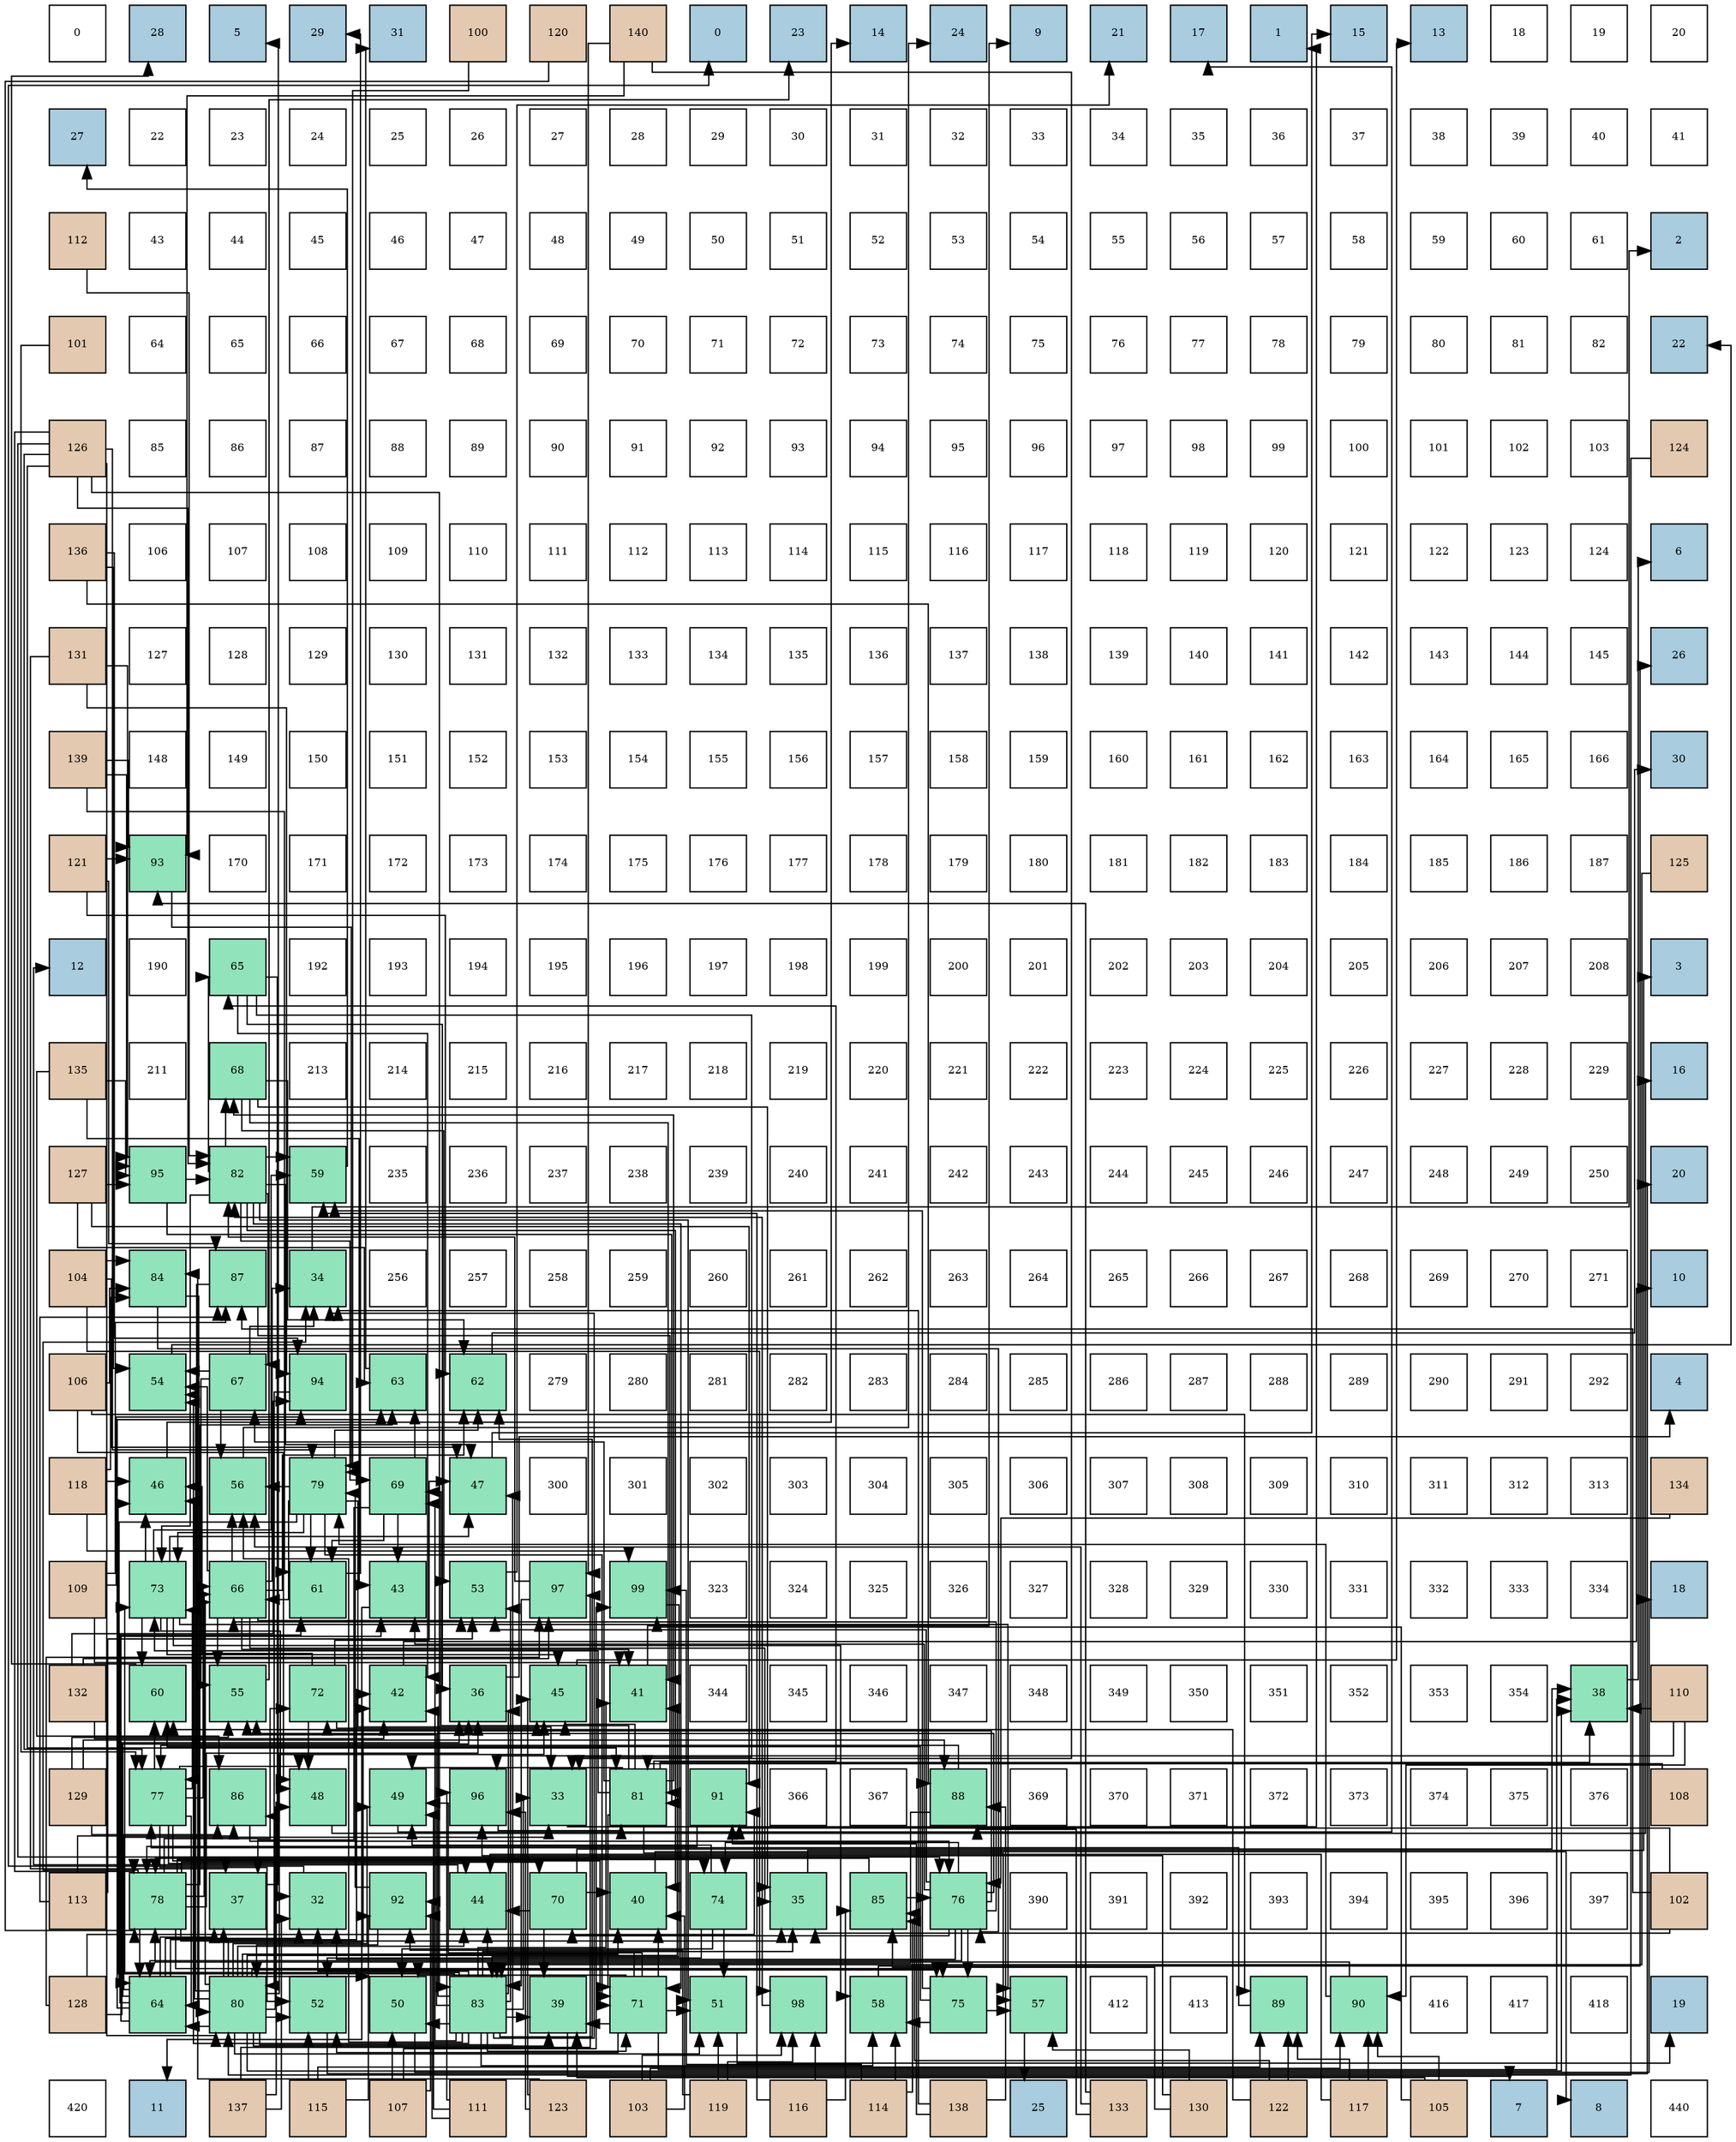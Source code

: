 digraph layout{
 rankdir=TB;
 splines=ortho;
 node [style=filled shape=square fixedsize=true width=0.6];
0[label="0", fontsize=8, fillcolor="#ffffff"];
1[label="28", fontsize=8, fillcolor="#a9ccde"];
2[label="5", fontsize=8, fillcolor="#a9ccde"];
3[label="29", fontsize=8, fillcolor="#a9ccde"];
4[label="31", fontsize=8, fillcolor="#a9ccde"];
5[label="100", fontsize=8, fillcolor="#e3c9af"];
6[label="120", fontsize=8, fillcolor="#e3c9af"];
7[label="140", fontsize=8, fillcolor="#e3c9af"];
8[label="0", fontsize=8, fillcolor="#a9ccde"];
9[label="23", fontsize=8, fillcolor="#a9ccde"];
10[label="14", fontsize=8, fillcolor="#a9ccde"];
11[label="24", fontsize=8, fillcolor="#a9ccde"];
12[label="9", fontsize=8, fillcolor="#a9ccde"];
13[label="21", fontsize=8, fillcolor="#a9ccde"];
14[label="17", fontsize=8, fillcolor="#a9ccde"];
15[label="1", fontsize=8, fillcolor="#a9ccde"];
16[label="15", fontsize=8, fillcolor="#a9ccde"];
17[label="13", fontsize=8, fillcolor="#a9ccde"];
18[label="18", fontsize=8, fillcolor="#ffffff"];
19[label="19", fontsize=8, fillcolor="#ffffff"];
20[label="20", fontsize=8, fillcolor="#ffffff"];
21[label="27", fontsize=8, fillcolor="#a9ccde"];
22[label="22", fontsize=8, fillcolor="#ffffff"];
23[label="23", fontsize=8, fillcolor="#ffffff"];
24[label="24", fontsize=8, fillcolor="#ffffff"];
25[label="25", fontsize=8, fillcolor="#ffffff"];
26[label="26", fontsize=8, fillcolor="#ffffff"];
27[label="27", fontsize=8, fillcolor="#ffffff"];
28[label="28", fontsize=8, fillcolor="#ffffff"];
29[label="29", fontsize=8, fillcolor="#ffffff"];
30[label="30", fontsize=8, fillcolor="#ffffff"];
31[label="31", fontsize=8, fillcolor="#ffffff"];
32[label="32", fontsize=8, fillcolor="#ffffff"];
33[label="33", fontsize=8, fillcolor="#ffffff"];
34[label="34", fontsize=8, fillcolor="#ffffff"];
35[label="35", fontsize=8, fillcolor="#ffffff"];
36[label="36", fontsize=8, fillcolor="#ffffff"];
37[label="37", fontsize=8, fillcolor="#ffffff"];
38[label="38", fontsize=8, fillcolor="#ffffff"];
39[label="39", fontsize=8, fillcolor="#ffffff"];
40[label="40", fontsize=8, fillcolor="#ffffff"];
41[label="41", fontsize=8, fillcolor="#ffffff"];
42[label="112", fontsize=8, fillcolor="#e3c9af"];
43[label="43", fontsize=8, fillcolor="#ffffff"];
44[label="44", fontsize=8, fillcolor="#ffffff"];
45[label="45", fontsize=8, fillcolor="#ffffff"];
46[label="46", fontsize=8, fillcolor="#ffffff"];
47[label="47", fontsize=8, fillcolor="#ffffff"];
48[label="48", fontsize=8, fillcolor="#ffffff"];
49[label="49", fontsize=8, fillcolor="#ffffff"];
50[label="50", fontsize=8, fillcolor="#ffffff"];
51[label="51", fontsize=8, fillcolor="#ffffff"];
52[label="52", fontsize=8, fillcolor="#ffffff"];
53[label="53", fontsize=8, fillcolor="#ffffff"];
54[label="54", fontsize=8, fillcolor="#ffffff"];
55[label="55", fontsize=8, fillcolor="#ffffff"];
56[label="56", fontsize=8, fillcolor="#ffffff"];
57[label="57", fontsize=8, fillcolor="#ffffff"];
58[label="58", fontsize=8, fillcolor="#ffffff"];
59[label="59", fontsize=8, fillcolor="#ffffff"];
60[label="60", fontsize=8, fillcolor="#ffffff"];
61[label="61", fontsize=8, fillcolor="#ffffff"];
62[label="2", fontsize=8, fillcolor="#a9ccde"];
63[label="101", fontsize=8, fillcolor="#e3c9af"];
64[label="64", fontsize=8, fillcolor="#ffffff"];
65[label="65", fontsize=8, fillcolor="#ffffff"];
66[label="66", fontsize=8, fillcolor="#ffffff"];
67[label="67", fontsize=8, fillcolor="#ffffff"];
68[label="68", fontsize=8, fillcolor="#ffffff"];
69[label="69", fontsize=8, fillcolor="#ffffff"];
70[label="70", fontsize=8, fillcolor="#ffffff"];
71[label="71", fontsize=8, fillcolor="#ffffff"];
72[label="72", fontsize=8, fillcolor="#ffffff"];
73[label="73", fontsize=8, fillcolor="#ffffff"];
74[label="74", fontsize=8, fillcolor="#ffffff"];
75[label="75", fontsize=8, fillcolor="#ffffff"];
76[label="76", fontsize=8, fillcolor="#ffffff"];
77[label="77", fontsize=8, fillcolor="#ffffff"];
78[label="78", fontsize=8, fillcolor="#ffffff"];
79[label="79", fontsize=8, fillcolor="#ffffff"];
80[label="80", fontsize=8, fillcolor="#ffffff"];
81[label="81", fontsize=8, fillcolor="#ffffff"];
82[label="82", fontsize=8, fillcolor="#ffffff"];
83[label="22", fontsize=8, fillcolor="#a9ccde"];
84[label="126", fontsize=8, fillcolor="#e3c9af"];
85[label="85", fontsize=8, fillcolor="#ffffff"];
86[label="86", fontsize=8, fillcolor="#ffffff"];
87[label="87", fontsize=8, fillcolor="#ffffff"];
88[label="88", fontsize=8, fillcolor="#ffffff"];
89[label="89", fontsize=8, fillcolor="#ffffff"];
90[label="90", fontsize=8, fillcolor="#ffffff"];
91[label="91", fontsize=8, fillcolor="#ffffff"];
92[label="92", fontsize=8, fillcolor="#ffffff"];
93[label="93", fontsize=8, fillcolor="#ffffff"];
94[label="94", fontsize=8, fillcolor="#ffffff"];
95[label="95", fontsize=8, fillcolor="#ffffff"];
96[label="96", fontsize=8, fillcolor="#ffffff"];
97[label="97", fontsize=8, fillcolor="#ffffff"];
98[label="98", fontsize=8, fillcolor="#ffffff"];
99[label="99", fontsize=8, fillcolor="#ffffff"];
100[label="100", fontsize=8, fillcolor="#ffffff"];
101[label="101", fontsize=8, fillcolor="#ffffff"];
102[label="102", fontsize=8, fillcolor="#ffffff"];
103[label="103", fontsize=8, fillcolor="#ffffff"];
104[label="124", fontsize=8, fillcolor="#e3c9af"];
105[label="136", fontsize=8, fillcolor="#e3c9af"];
106[label="106", fontsize=8, fillcolor="#ffffff"];
107[label="107", fontsize=8, fillcolor="#ffffff"];
108[label="108", fontsize=8, fillcolor="#ffffff"];
109[label="109", fontsize=8, fillcolor="#ffffff"];
110[label="110", fontsize=8, fillcolor="#ffffff"];
111[label="111", fontsize=8, fillcolor="#ffffff"];
112[label="112", fontsize=8, fillcolor="#ffffff"];
113[label="113", fontsize=8, fillcolor="#ffffff"];
114[label="114", fontsize=8, fillcolor="#ffffff"];
115[label="115", fontsize=8, fillcolor="#ffffff"];
116[label="116", fontsize=8, fillcolor="#ffffff"];
117[label="117", fontsize=8, fillcolor="#ffffff"];
118[label="118", fontsize=8, fillcolor="#ffffff"];
119[label="119", fontsize=8, fillcolor="#ffffff"];
120[label="120", fontsize=8, fillcolor="#ffffff"];
121[label="121", fontsize=8, fillcolor="#ffffff"];
122[label="122", fontsize=8, fillcolor="#ffffff"];
123[label="123", fontsize=8, fillcolor="#ffffff"];
124[label="124", fontsize=8, fillcolor="#ffffff"];
125[label="6", fontsize=8, fillcolor="#a9ccde"];
126[label="131", fontsize=8, fillcolor="#e3c9af"];
127[label="127", fontsize=8, fillcolor="#ffffff"];
128[label="128", fontsize=8, fillcolor="#ffffff"];
129[label="129", fontsize=8, fillcolor="#ffffff"];
130[label="130", fontsize=8, fillcolor="#ffffff"];
131[label="131", fontsize=8, fillcolor="#ffffff"];
132[label="132", fontsize=8, fillcolor="#ffffff"];
133[label="133", fontsize=8, fillcolor="#ffffff"];
134[label="134", fontsize=8, fillcolor="#ffffff"];
135[label="135", fontsize=8, fillcolor="#ffffff"];
136[label="136", fontsize=8, fillcolor="#ffffff"];
137[label="137", fontsize=8, fillcolor="#ffffff"];
138[label="138", fontsize=8, fillcolor="#ffffff"];
139[label="139", fontsize=8, fillcolor="#ffffff"];
140[label="140", fontsize=8, fillcolor="#ffffff"];
141[label="141", fontsize=8, fillcolor="#ffffff"];
142[label="142", fontsize=8, fillcolor="#ffffff"];
143[label="143", fontsize=8, fillcolor="#ffffff"];
144[label="144", fontsize=8, fillcolor="#ffffff"];
145[label="145", fontsize=8, fillcolor="#ffffff"];
146[label="26", fontsize=8, fillcolor="#a9ccde"];
147[label="139", fontsize=8, fillcolor="#e3c9af"];
148[label="148", fontsize=8, fillcolor="#ffffff"];
149[label="149", fontsize=8, fillcolor="#ffffff"];
150[label="150", fontsize=8, fillcolor="#ffffff"];
151[label="151", fontsize=8, fillcolor="#ffffff"];
152[label="152", fontsize=8, fillcolor="#ffffff"];
153[label="153", fontsize=8, fillcolor="#ffffff"];
154[label="154", fontsize=8, fillcolor="#ffffff"];
155[label="155", fontsize=8, fillcolor="#ffffff"];
156[label="156", fontsize=8, fillcolor="#ffffff"];
157[label="157", fontsize=8, fillcolor="#ffffff"];
158[label="158", fontsize=8, fillcolor="#ffffff"];
159[label="159", fontsize=8, fillcolor="#ffffff"];
160[label="160", fontsize=8, fillcolor="#ffffff"];
161[label="161", fontsize=8, fillcolor="#ffffff"];
162[label="162", fontsize=8, fillcolor="#ffffff"];
163[label="163", fontsize=8, fillcolor="#ffffff"];
164[label="164", fontsize=8, fillcolor="#ffffff"];
165[label="165", fontsize=8, fillcolor="#ffffff"];
166[label="166", fontsize=8, fillcolor="#ffffff"];
167[label="30", fontsize=8, fillcolor="#a9ccde"];
168[label="121", fontsize=8, fillcolor="#e3c9af"];
169[label="93", fontsize=8, fillcolor="#91e3bb"];
170[label="170", fontsize=8, fillcolor="#ffffff"];
171[label="171", fontsize=8, fillcolor="#ffffff"];
172[label="172", fontsize=8, fillcolor="#ffffff"];
173[label="173", fontsize=8, fillcolor="#ffffff"];
174[label="174", fontsize=8, fillcolor="#ffffff"];
175[label="175", fontsize=8, fillcolor="#ffffff"];
176[label="176", fontsize=8, fillcolor="#ffffff"];
177[label="177", fontsize=8, fillcolor="#ffffff"];
178[label="178", fontsize=8, fillcolor="#ffffff"];
179[label="179", fontsize=8, fillcolor="#ffffff"];
180[label="180", fontsize=8, fillcolor="#ffffff"];
181[label="181", fontsize=8, fillcolor="#ffffff"];
182[label="182", fontsize=8, fillcolor="#ffffff"];
183[label="183", fontsize=8, fillcolor="#ffffff"];
184[label="184", fontsize=8, fillcolor="#ffffff"];
185[label="185", fontsize=8, fillcolor="#ffffff"];
186[label="186", fontsize=8, fillcolor="#ffffff"];
187[label="187", fontsize=8, fillcolor="#ffffff"];
188[label="125", fontsize=8, fillcolor="#e3c9af"];
189[label="12", fontsize=8, fillcolor="#a9ccde"];
190[label="190", fontsize=8, fillcolor="#ffffff"];
191[label="65", fontsize=8, fillcolor="#91e3bb"];
192[label="192", fontsize=8, fillcolor="#ffffff"];
193[label="193", fontsize=8, fillcolor="#ffffff"];
194[label="194", fontsize=8, fillcolor="#ffffff"];
195[label="195", fontsize=8, fillcolor="#ffffff"];
196[label="196", fontsize=8, fillcolor="#ffffff"];
197[label="197", fontsize=8, fillcolor="#ffffff"];
198[label="198", fontsize=8, fillcolor="#ffffff"];
199[label="199", fontsize=8, fillcolor="#ffffff"];
200[label="200", fontsize=8, fillcolor="#ffffff"];
201[label="201", fontsize=8, fillcolor="#ffffff"];
202[label="202", fontsize=8, fillcolor="#ffffff"];
203[label="203", fontsize=8, fillcolor="#ffffff"];
204[label="204", fontsize=8, fillcolor="#ffffff"];
205[label="205", fontsize=8, fillcolor="#ffffff"];
206[label="206", fontsize=8, fillcolor="#ffffff"];
207[label="207", fontsize=8, fillcolor="#ffffff"];
208[label="208", fontsize=8, fillcolor="#ffffff"];
209[label="3", fontsize=8, fillcolor="#a9ccde"];
210[label="135", fontsize=8, fillcolor="#e3c9af"];
211[label="211", fontsize=8, fillcolor="#ffffff"];
212[label="68", fontsize=8, fillcolor="#91e3bb"];
213[label="213", fontsize=8, fillcolor="#ffffff"];
214[label="214", fontsize=8, fillcolor="#ffffff"];
215[label="215", fontsize=8, fillcolor="#ffffff"];
216[label="216", fontsize=8, fillcolor="#ffffff"];
217[label="217", fontsize=8, fillcolor="#ffffff"];
218[label="218", fontsize=8, fillcolor="#ffffff"];
219[label="219", fontsize=8, fillcolor="#ffffff"];
220[label="220", fontsize=8, fillcolor="#ffffff"];
221[label="221", fontsize=8, fillcolor="#ffffff"];
222[label="222", fontsize=8, fillcolor="#ffffff"];
223[label="223", fontsize=8, fillcolor="#ffffff"];
224[label="224", fontsize=8, fillcolor="#ffffff"];
225[label="225", fontsize=8, fillcolor="#ffffff"];
226[label="226", fontsize=8, fillcolor="#ffffff"];
227[label="227", fontsize=8, fillcolor="#ffffff"];
228[label="228", fontsize=8, fillcolor="#ffffff"];
229[label="229", fontsize=8, fillcolor="#ffffff"];
230[label="16", fontsize=8, fillcolor="#a9ccde"];
231[label="127", fontsize=8, fillcolor="#e3c9af"];
232[label="95", fontsize=8, fillcolor="#91e3bb"];
233[label="82", fontsize=8, fillcolor="#91e3bb"];
234[label="59", fontsize=8, fillcolor="#91e3bb"];
235[label="235", fontsize=8, fillcolor="#ffffff"];
236[label="236", fontsize=8, fillcolor="#ffffff"];
237[label="237", fontsize=8, fillcolor="#ffffff"];
238[label="238", fontsize=8, fillcolor="#ffffff"];
239[label="239", fontsize=8, fillcolor="#ffffff"];
240[label="240", fontsize=8, fillcolor="#ffffff"];
241[label="241", fontsize=8, fillcolor="#ffffff"];
242[label="242", fontsize=8, fillcolor="#ffffff"];
243[label="243", fontsize=8, fillcolor="#ffffff"];
244[label="244", fontsize=8, fillcolor="#ffffff"];
245[label="245", fontsize=8, fillcolor="#ffffff"];
246[label="246", fontsize=8, fillcolor="#ffffff"];
247[label="247", fontsize=8, fillcolor="#ffffff"];
248[label="248", fontsize=8, fillcolor="#ffffff"];
249[label="249", fontsize=8, fillcolor="#ffffff"];
250[label="250", fontsize=8, fillcolor="#ffffff"];
251[label="20", fontsize=8, fillcolor="#a9ccde"];
252[label="104", fontsize=8, fillcolor="#e3c9af"];
253[label="84", fontsize=8, fillcolor="#91e3bb"];
254[label="87", fontsize=8, fillcolor="#91e3bb"];
255[label="34", fontsize=8, fillcolor="#91e3bb"];
256[label="256", fontsize=8, fillcolor="#ffffff"];
257[label="257", fontsize=8, fillcolor="#ffffff"];
258[label="258", fontsize=8, fillcolor="#ffffff"];
259[label="259", fontsize=8, fillcolor="#ffffff"];
260[label="260", fontsize=8, fillcolor="#ffffff"];
261[label="261", fontsize=8, fillcolor="#ffffff"];
262[label="262", fontsize=8, fillcolor="#ffffff"];
263[label="263", fontsize=8, fillcolor="#ffffff"];
264[label="264", fontsize=8, fillcolor="#ffffff"];
265[label="265", fontsize=8, fillcolor="#ffffff"];
266[label="266", fontsize=8, fillcolor="#ffffff"];
267[label="267", fontsize=8, fillcolor="#ffffff"];
268[label="268", fontsize=8, fillcolor="#ffffff"];
269[label="269", fontsize=8, fillcolor="#ffffff"];
270[label="270", fontsize=8, fillcolor="#ffffff"];
271[label="271", fontsize=8, fillcolor="#ffffff"];
272[label="10", fontsize=8, fillcolor="#a9ccde"];
273[label="106", fontsize=8, fillcolor="#e3c9af"];
274[label="54", fontsize=8, fillcolor="#91e3bb"];
275[label="67", fontsize=8, fillcolor="#91e3bb"];
276[label="94", fontsize=8, fillcolor="#91e3bb"];
277[label="63", fontsize=8, fillcolor="#91e3bb"];
278[label="62", fontsize=8, fillcolor="#91e3bb"];
279[label="279", fontsize=8, fillcolor="#ffffff"];
280[label="280", fontsize=8, fillcolor="#ffffff"];
281[label="281", fontsize=8, fillcolor="#ffffff"];
282[label="282", fontsize=8, fillcolor="#ffffff"];
283[label="283", fontsize=8, fillcolor="#ffffff"];
284[label="284", fontsize=8, fillcolor="#ffffff"];
285[label="285", fontsize=8, fillcolor="#ffffff"];
286[label="286", fontsize=8, fillcolor="#ffffff"];
287[label="287", fontsize=8, fillcolor="#ffffff"];
288[label="288", fontsize=8, fillcolor="#ffffff"];
289[label="289", fontsize=8, fillcolor="#ffffff"];
290[label="290", fontsize=8, fillcolor="#ffffff"];
291[label="291", fontsize=8, fillcolor="#ffffff"];
292[label="292", fontsize=8, fillcolor="#ffffff"];
293[label="4", fontsize=8, fillcolor="#a9ccde"];
294[label="118", fontsize=8, fillcolor="#e3c9af"];
295[label="46", fontsize=8, fillcolor="#91e3bb"];
296[label="56", fontsize=8, fillcolor="#91e3bb"];
297[label="79", fontsize=8, fillcolor="#91e3bb"];
298[label="69", fontsize=8, fillcolor="#91e3bb"];
299[label="47", fontsize=8, fillcolor="#91e3bb"];
300[label="300", fontsize=8, fillcolor="#ffffff"];
301[label="301", fontsize=8, fillcolor="#ffffff"];
302[label="302", fontsize=8, fillcolor="#ffffff"];
303[label="303", fontsize=8, fillcolor="#ffffff"];
304[label="304", fontsize=8, fillcolor="#ffffff"];
305[label="305", fontsize=8, fillcolor="#ffffff"];
306[label="306", fontsize=8, fillcolor="#ffffff"];
307[label="307", fontsize=8, fillcolor="#ffffff"];
308[label="308", fontsize=8, fillcolor="#ffffff"];
309[label="309", fontsize=8, fillcolor="#ffffff"];
310[label="310", fontsize=8, fillcolor="#ffffff"];
311[label="311", fontsize=8, fillcolor="#ffffff"];
312[label="312", fontsize=8, fillcolor="#ffffff"];
313[label="313", fontsize=8, fillcolor="#ffffff"];
314[label="134", fontsize=8, fillcolor="#e3c9af"];
315[label="109", fontsize=8, fillcolor="#e3c9af"];
316[label="73", fontsize=8, fillcolor="#91e3bb"];
317[label="66", fontsize=8, fillcolor="#91e3bb"];
318[label="61", fontsize=8, fillcolor="#91e3bb"];
319[label="43", fontsize=8, fillcolor="#91e3bb"];
320[label="53", fontsize=8, fillcolor="#91e3bb"];
321[label="97", fontsize=8, fillcolor="#91e3bb"];
322[label="99", fontsize=8, fillcolor="#91e3bb"];
323[label="323", fontsize=8, fillcolor="#ffffff"];
324[label="324", fontsize=8, fillcolor="#ffffff"];
325[label="325", fontsize=8, fillcolor="#ffffff"];
326[label="326", fontsize=8, fillcolor="#ffffff"];
327[label="327", fontsize=8, fillcolor="#ffffff"];
328[label="328", fontsize=8, fillcolor="#ffffff"];
329[label="329", fontsize=8, fillcolor="#ffffff"];
330[label="330", fontsize=8, fillcolor="#ffffff"];
331[label="331", fontsize=8, fillcolor="#ffffff"];
332[label="332", fontsize=8, fillcolor="#ffffff"];
333[label="333", fontsize=8, fillcolor="#ffffff"];
334[label="334", fontsize=8, fillcolor="#ffffff"];
335[label="18", fontsize=8, fillcolor="#a9ccde"];
336[label="132", fontsize=8, fillcolor="#e3c9af"];
337[label="60", fontsize=8, fillcolor="#91e3bb"];
338[label="55", fontsize=8, fillcolor="#91e3bb"];
339[label="72", fontsize=8, fillcolor="#91e3bb"];
340[label="42", fontsize=8, fillcolor="#91e3bb"];
341[label="36", fontsize=8, fillcolor="#91e3bb"];
342[label="45", fontsize=8, fillcolor="#91e3bb"];
343[label="41", fontsize=8, fillcolor="#91e3bb"];
344[label="344", fontsize=8, fillcolor="#ffffff"];
345[label="345", fontsize=8, fillcolor="#ffffff"];
346[label="346", fontsize=8, fillcolor="#ffffff"];
347[label="347", fontsize=8, fillcolor="#ffffff"];
348[label="348", fontsize=8, fillcolor="#ffffff"];
349[label="349", fontsize=8, fillcolor="#ffffff"];
350[label="350", fontsize=8, fillcolor="#ffffff"];
351[label="351", fontsize=8, fillcolor="#ffffff"];
352[label="352", fontsize=8, fillcolor="#ffffff"];
353[label="353", fontsize=8, fillcolor="#ffffff"];
354[label="354", fontsize=8, fillcolor="#ffffff"];
355[label="38", fontsize=8, fillcolor="#91e3bb"];
356[label="110", fontsize=8, fillcolor="#e3c9af"];
357[label="129", fontsize=8, fillcolor="#e3c9af"];
358[label="77", fontsize=8, fillcolor="#91e3bb"];
359[label="86", fontsize=8, fillcolor="#91e3bb"];
360[label="48", fontsize=8, fillcolor="#91e3bb"];
361[label="49", fontsize=8, fillcolor="#91e3bb"];
362[label="96", fontsize=8, fillcolor="#91e3bb"];
363[label="33", fontsize=8, fillcolor="#91e3bb"];
364[label="81", fontsize=8, fillcolor="#91e3bb"];
365[label="91", fontsize=8, fillcolor="#91e3bb"];
366[label="366", fontsize=8, fillcolor="#ffffff"];
367[label="367", fontsize=8, fillcolor="#ffffff"];
368[label="88", fontsize=8, fillcolor="#91e3bb"];
369[label="369", fontsize=8, fillcolor="#ffffff"];
370[label="370", fontsize=8, fillcolor="#ffffff"];
371[label="371", fontsize=8, fillcolor="#ffffff"];
372[label="372", fontsize=8, fillcolor="#ffffff"];
373[label="373", fontsize=8, fillcolor="#ffffff"];
374[label="374", fontsize=8, fillcolor="#ffffff"];
375[label="375", fontsize=8, fillcolor="#ffffff"];
376[label="376", fontsize=8, fillcolor="#ffffff"];
377[label="108", fontsize=8, fillcolor="#e3c9af"];
378[label="113", fontsize=8, fillcolor="#e3c9af"];
379[label="78", fontsize=8, fillcolor="#91e3bb"];
380[label="37", fontsize=8, fillcolor="#91e3bb"];
381[label="32", fontsize=8, fillcolor="#91e3bb"];
382[label="92", fontsize=8, fillcolor="#91e3bb"];
383[label="44", fontsize=8, fillcolor="#91e3bb"];
384[label="70", fontsize=8, fillcolor="#91e3bb"];
385[label="40", fontsize=8, fillcolor="#91e3bb"];
386[label="74", fontsize=8, fillcolor="#91e3bb"];
387[label="35", fontsize=8, fillcolor="#91e3bb"];
388[label="85", fontsize=8, fillcolor="#91e3bb"];
389[label="76", fontsize=8, fillcolor="#91e3bb"];
390[label="390", fontsize=8, fillcolor="#ffffff"];
391[label="391", fontsize=8, fillcolor="#ffffff"];
392[label="392", fontsize=8, fillcolor="#ffffff"];
393[label="393", fontsize=8, fillcolor="#ffffff"];
394[label="394", fontsize=8, fillcolor="#ffffff"];
395[label="395", fontsize=8, fillcolor="#ffffff"];
396[label="396", fontsize=8, fillcolor="#ffffff"];
397[label="397", fontsize=8, fillcolor="#ffffff"];
398[label="102", fontsize=8, fillcolor="#e3c9af"];
399[label="128", fontsize=8, fillcolor="#e3c9af"];
400[label="64", fontsize=8, fillcolor="#91e3bb"];
401[label="80", fontsize=8, fillcolor="#91e3bb"];
402[label="52", fontsize=8, fillcolor="#91e3bb"];
403[label="50", fontsize=8, fillcolor="#91e3bb"];
404[label="83", fontsize=8, fillcolor="#91e3bb"];
405[label="39", fontsize=8, fillcolor="#91e3bb"];
406[label="71", fontsize=8, fillcolor="#91e3bb"];
407[label="51", fontsize=8, fillcolor="#91e3bb"];
408[label="98", fontsize=8, fillcolor="#91e3bb"];
409[label="58", fontsize=8, fillcolor="#91e3bb"];
410[label="75", fontsize=8, fillcolor="#91e3bb"];
411[label="57", fontsize=8, fillcolor="#91e3bb"];
412[label="412", fontsize=8, fillcolor="#ffffff"];
413[label="413", fontsize=8, fillcolor="#ffffff"];
414[label="89", fontsize=8, fillcolor="#91e3bb"];
415[label="90", fontsize=8, fillcolor="#91e3bb"];
416[label="416", fontsize=8, fillcolor="#ffffff"];
417[label="417", fontsize=8, fillcolor="#ffffff"];
418[label="418", fontsize=8, fillcolor="#ffffff"];
419[label="19", fontsize=8, fillcolor="#a9ccde"];
420[label="420", fontsize=8, fillcolor="#ffffff"];
421[label="11", fontsize=8, fillcolor="#a9ccde"];
422[label="137", fontsize=8, fillcolor="#e3c9af"];
423[label="115", fontsize=8, fillcolor="#e3c9af"];
424[label="107", fontsize=8, fillcolor="#e3c9af"];
425[label="111", fontsize=8, fillcolor="#e3c9af"];
426[label="123", fontsize=8, fillcolor="#e3c9af"];
427[label="103", fontsize=8, fillcolor="#e3c9af"];
428[label="119", fontsize=8, fillcolor="#e3c9af"];
429[label="116", fontsize=8, fillcolor="#e3c9af"];
430[label="114", fontsize=8, fillcolor="#e3c9af"];
431[label="138", fontsize=8, fillcolor="#e3c9af"];
432[label="25", fontsize=8, fillcolor="#a9ccde"];
433[label="133", fontsize=8, fillcolor="#e3c9af"];
434[label="130", fontsize=8, fillcolor="#e3c9af"];
435[label="122", fontsize=8, fillcolor="#e3c9af"];
436[label="117", fontsize=8, fillcolor="#e3c9af"];
437[label="105", fontsize=8, fillcolor="#e3c9af"];
438[label="7", fontsize=8, fillcolor="#a9ccde"];
439[label="8", fontsize=8, fillcolor="#a9ccde"];
440[label="440", fontsize=8, fillcolor="#ffffff"];
edge [constraint=false, style=vis];381 -> 8;
363 -> 15;
255 -> 62;
387 -> 209;
341 -> 293;
380 -> 2;
355 -> 125;
405 -> 438;
385 -> 439;
343 -> 12;
340 -> 272;
319 -> 421;
383 -> 189;
342 -> 17;
295 -> 10;
299 -> 16;
360 -> 230;
361 -> 14;
403 -> 335;
407 -> 419;
402 -> 251;
320 -> 13;
274 -> 83;
338 -> 9;
296 -> 11;
411 -> 432;
409 -> 146;
234 -> 21;
337 -> 1;
318 -> 3;
278 -> 167;
277 -> 4;
400 -> 381;
400 -> 363;
400 -> 341;
400 -> 380;
400 -> 340;
400 -> 319;
400 -> 318;
400 -> 277;
191 -> 381;
191 -> 363;
191 -> 341;
191 -> 340;
317 -> 255;
317 -> 387;
317 -> 343;
317 -> 320;
317 -> 274;
317 -> 338;
317 -> 296;
317 -> 278;
275 -> 255;
275 -> 274;
275 -> 338;
275 -> 296;
212 -> 387;
212 -> 343;
212 -> 320;
212 -> 278;
298 -> 380;
298 -> 319;
298 -> 318;
298 -> 277;
384 -> 355;
384 -> 405;
384 -> 385;
384 -> 383;
406 -> 355;
406 -> 405;
406 -> 385;
406 -> 383;
406 -> 361;
406 -> 403;
406 -> 407;
406 -> 402;
339 -> 342;
339 -> 295;
339 -> 299;
339 -> 360;
316 -> 342;
316 -> 295;
316 -> 299;
316 -> 360;
316 -> 411;
316 -> 409;
316 -> 234;
316 -> 337;
386 -> 361;
386 -> 403;
386 -> 407;
386 -> 402;
410 -> 411;
410 -> 409;
410 -> 234;
410 -> 337;
389 -> 381;
389 -> 319;
389 -> 320;
389 -> 338;
389 -> 400;
389 -> 317;
389 -> 384;
389 -> 339;
389 -> 386;
389 -> 410;
358 -> 383;
358 -> 360;
358 -> 402;
358 -> 337;
358 -> 400;
358 -> 317;
358 -> 406;
358 -> 316;
379 -> 255;
379 -> 387;
379 -> 341;
379 -> 277;
379 -> 400;
379 -> 317;
379 -> 384;
379 -> 339;
379 -> 386;
379 -> 410;
297 -> 363;
297 -> 296;
297 -> 318;
297 -> 278;
297 -> 400;
297 -> 317;
297 -> 406;
297 -> 316;
401 -> 380;
401 -> 355;
401 -> 405;
401 -> 385;
401 -> 343;
401 -> 340;
401 -> 383;
401 -> 342;
401 -> 295;
401 -> 299;
401 -> 360;
401 -> 361;
401 -> 403;
401 -> 407;
401 -> 402;
401 -> 274;
401 -> 400;
401 -> 317;
401 -> 410;
364 -> 355;
364 -> 342;
364 -> 361;
364 -> 411;
364 -> 191;
364 -> 275;
364 -> 212;
364 -> 298;
364 -> 406;
364 -> 316;
233 -> 385;
233 -> 299;
233 -> 407;
233 -> 234;
233 -> 191;
233 -> 275;
233 -> 212;
233 -> 298;
233 -> 406;
233 -> 316;
404 -> 381;
404 -> 363;
404 -> 255;
404 -> 387;
404 -> 341;
404 -> 405;
404 -> 343;
404 -> 340;
404 -> 295;
404 -> 403;
404 -> 320;
404 -> 274;
404 -> 338;
404 -> 296;
404 -> 409;
404 -> 278;
404 -> 298;
404 -> 406;
404 -> 316;
253 -> 389;
253 -> 401;
388 -> 389;
388 -> 379;
359 -> 389;
254 -> 358;
254 -> 364;
368 -> 358;
368 -> 404;
414 -> 358;
415 -> 379;
415 -> 297;
365 -> 379;
382 -> 297;
382 -> 401;
169 -> 297;
276 -> 401;
232 -> 364;
232 -> 233;
362 -> 364;
321 -> 233;
321 -> 404;
408 -> 233;
322 -> 404;
5 -> 297;
63 -> 358;
398 -> 387;
398 -> 254;
398 -> 365;
427 -> 385;
427 -> 415;
427 -> 408;
252 -> 299;
252 -> 253;
252 -> 408;
437 -> 405;
437 -> 415;
437 -> 322;
273 -> 360;
273 -> 253;
273 -> 414;
424 -> 403;
424 -> 382;
424 -> 322;
377 -> 364;
315 -> 343;
315 -> 254;
315 -> 276;
356 -> 355;
356 -> 415;
356 -> 362;
425 -> 361;
425 -> 382;
425 -> 362;
42 -> 233;
378 -> 320;
378 -> 359;
378 -> 254;
430 -> 409;
430 -> 388;
430 -> 322;
423 -> 402;
423 -> 414;
423 -> 382;
429 -> 234;
429 -> 388;
429 -> 408;
436 -> 383;
436 -> 414;
436 -> 415;
294 -> 295;
294 -> 253;
294 -> 322;
428 -> 407;
428 -> 382;
428 -> 408;
6 -> 379;
168 -> 278;
168 -> 254;
168 -> 169;
435 -> 337;
435 -> 388;
435 -> 414;
426 -> 342;
426 -> 253;
426 -> 362;
104 -> 401;
188 -> 404;
84 -> 389;
84 -> 358;
84 -> 379;
84 -> 297;
84 -> 401;
84 -> 364;
84 -> 233;
84 -> 404;
231 -> 277;
231 -> 365;
231 -> 232;
399 -> 341;
399 -> 365;
399 -> 321;
357 -> 338;
357 -> 359;
357 -> 368;
434 -> 411;
434 -> 388;
434 -> 362;
126 -> 380;
126 -> 276;
126 -> 232;
336 -> 340;
336 -> 276;
336 -> 321;
433 -> 296;
433 -> 368;
433 -> 169;
314 -> 389;
210 -> 319;
210 -> 359;
210 -> 232;
105 -> 274;
105 -> 368;
105 -> 276;
422 -> 381;
422 -> 359;
422 -> 321;
431 -> 255;
431 -> 368;
431 -> 365;
147 -> 318;
147 -> 169;
147 -> 232;
7 -> 363;
7 -> 169;
7 -> 321;
edge [constraint=true, style=invis];
0 -> 21 -> 42 -> 63 -> 84 -> 105 -> 126 -> 147 -> 168 -> 189 -> 210 -> 231 -> 252 -> 273 -> 294 -> 315 -> 336 -> 357 -> 378 -> 399 -> 420;
1 -> 22 -> 43 -> 64 -> 85 -> 106 -> 127 -> 148 -> 169 -> 190 -> 211 -> 232 -> 253 -> 274 -> 295 -> 316 -> 337 -> 358 -> 379 -> 400 -> 421;
2 -> 23 -> 44 -> 65 -> 86 -> 107 -> 128 -> 149 -> 170 -> 191 -> 212 -> 233 -> 254 -> 275 -> 296 -> 317 -> 338 -> 359 -> 380 -> 401 -> 422;
3 -> 24 -> 45 -> 66 -> 87 -> 108 -> 129 -> 150 -> 171 -> 192 -> 213 -> 234 -> 255 -> 276 -> 297 -> 318 -> 339 -> 360 -> 381 -> 402 -> 423;
4 -> 25 -> 46 -> 67 -> 88 -> 109 -> 130 -> 151 -> 172 -> 193 -> 214 -> 235 -> 256 -> 277 -> 298 -> 319 -> 340 -> 361 -> 382 -> 403 -> 424;
5 -> 26 -> 47 -> 68 -> 89 -> 110 -> 131 -> 152 -> 173 -> 194 -> 215 -> 236 -> 257 -> 278 -> 299 -> 320 -> 341 -> 362 -> 383 -> 404 -> 425;
6 -> 27 -> 48 -> 69 -> 90 -> 111 -> 132 -> 153 -> 174 -> 195 -> 216 -> 237 -> 258 -> 279 -> 300 -> 321 -> 342 -> 363 -> 384 -> 405 -> 426;
7 -> 28 -> 49 -> 70 -> 91 -> 112 -> 133 -> 154 -> 175 -> 196 -> 217 -> 238 -> 259 -> 280 -> 301 -> 322 -> 343 -> 364 -> 385 -> 406 -> 427;
8 -> 29 -> 50 -> 71 -> 92 -> 113 -> 134 -> 155 -> 176 -> 197 -> 218 -> 239 -> 260 -> 281 -> 302 -> 323 -> 344 -> 365 -> 386 -> 407 -> 428;
9 -> 30 -> 51 -> 72 -> 93 -> 114 -> 135 -> 156 -> 177 -> 198 -> 219 -> 240 -> 261 -> 282 -> 303 -> 324 -> 345 -> 366 -> 387 -> 408 -> 429;
10 -> 31 -> 52 -> 73 -> 94 -> 115 -> 136 -> 157 -> 178 -> 199 -> 220 -> 241 -> 262 -> 283 -> 304 -> 325 -> 346 -> 367 -> 388 -> 409 -> 430;
11 -> 32 -> 53 -> 74 -> 95 -> 116 -> 137 -> 158 -> 179 -> 200 -> 221 -> 242 -> 263 -> 284 -> 305 -> 326 -> 347 -> 368 -> 389 -> 410 -> 431;
12 -> 33 -> 54 -> 75 -> 96 -> 117 -> 138 -> 159 -> 180 -> 201 -> 222 -> 243 -> 264 -> 285 -> 306 -> 327 -> 348 -> 369 -> 390 -> 411 -> 432;
13 -> 34 -> 55 -> 76 -> 97 -> 118 -> 139 -> 160 -> 181 -> 202 -> 223 -> 244 -> 265 -> 286 -> 307 -> 328 -> 349 -> 370 -> 391 -> 412 -> 433;
14 -> 35 -> 56 -> 77 -> 98 -> 119 -> 140 -> 161 -> 182 -> 203 -> 224 -> 245 -> 266 -> 287 -> 308 -> 329 -> 350 -> 371 -> 392 -> 413 -> 434;
15 -> 36 -> 57 -> 78 -> 99 -> 120 -> 141 -> 162 -> 183 -> 204 -> 225 -> 246 -> 267 -> 288 -> 309 -> 330 -> 351 -> 372 -> 393 -> 414 -> 435;
16 -> 37 -> 58 -> 79 -> 100 -> 121 -> 142 -> 163 -> 184 -> 205 -> 226 -> 247 -> 268 -> 289 -> 310 -> 331 -> 352 -> 373 -> 394 -> 415 -> 436;
17 -> 38 -> 59 -> 80 -> 101 -> 122 -> 143 -> 164 -> 185 -> 206 -> 227 -> 248 -> 269 -> 290 -> 311 -> 332 -> 353 -> 374 -> 395 -> 416 -> 437;
18 -> 39 -> 60 -> 81 -> 102 -> 123 -> 144 -> 165 -> 186 -> 207 -> 228 -> 249 -> 270 -> 291 -> 312 -> 333 -> 354 -> 375 -> 396 -> 417 -> 438;
19 -> 40 -> 61 -> 82 -> 103 -> 124 -> 145 -> 166 -> 187 -> 208 -> 229 -> 250 -> 271 -> 292 -> 313 -> 334 -> 355 -> 376 -> 397 -> 418 -> 439;
20 -> 41 -> 62 -> 83 -> 104 -> 125 -> 146 -> 167 -> 188 -> 209 -> 230 -> 251 -> 272 -> 293 -> 314 -> 335 -> 356 -> 377 -> 398 -> 419 -> 440;
rank = same {0 -> 1 -> 2 -> 3 -> 4 -> 5 -> 6 -> 7 -> 8 -> 9 -> 10 -> 11 -> 12 -> 13 -> 14 -> 15 -> 16 -> 17 -> 18 -> 19 -> 20};
rank = same {21 -> 22 -> 23 -> 24 -> 25 -> 26 -> 27 -> 28 -> 29 -> 30 -> 31 -> 32 -> 33 -> 34 -> 35 -> 36 -> 37 -> 38 -> 39 -> 40 -> 41};
rank = same {42 -> 43 -> 44 -> 45 -> 46 -> 47 -> 48 -> 49 -> 50 -> 51 -> 52 -> 53 -> 54 -> 55 -> 56 -> 57 -> 58 -> 59 -> 60 -> 61 -> 62};
rank = same {63 -> 64 -> 65 -> 66 -> 67 -> 68 -> 69 -> 70 -> 71 -> 72 -> 73 -> 74 -> 75 -> 76 -> 77 -> 78 -> 79 -> 80 -> 81 -> 82 -> 83};
rank = same {84 -> 85 -> 86 -> 87 -> 88 -> 89 -> 90 -> 91 -> 92 -> 93 -> 94 -> 95 -> 96 -> 97 -> 98 -> 99 -> 100 -> 101 -> 102 -> 103 -> 104};
rank = same {105 -> 106 -> 107 -> 108 -> 109 -> 110 -> 111 -> 112 -> 113 -> 114 -> 115 -> 116 -> 117 -> 118 -> 119 -> 120 -> 121 -> 122 -> 123 -> 124 -> 125};
rank = same {126 -> 127 -> 128 -> 129 -> 130 -> 131 -> 132 -> 133 -> 134 -> 135 -> 136 -> 137 -> 138 -> 139 -> 140 -> 141 -> 142 -> 143 -> 144 -> 145 -> 146};
rank = same {147 -> 148 -> 149 -> 150 -> 151 -> 152 -> 153 -> 154 -> 155 -> 156 -> 157 -> 158 -> 159 -> 160 -> 161 -> 162 -> 163 -> 164 -> 165 -> 166 -> 167};
rank = same {168 -> 169 -> 170 -> 171 -> 172 -> 173 -> 174 -> 175 -> 176 -> 177 -> 178 -> 179 -> 180 -> 181 -> 182 -> 183 -> 184 -> 185 -> 186 -> 187 -> 188};
rank = same {189 -> 190 -> 191 -> 192 -> 193 -> 194 -> 195 -> 196 -> 197 -> 198 -> 199 -> 200 -> 201 -> 202 -> 203 -> 204 -> 205 -> 206 -> 207 -> 208 -> 209};
rank = same {210 -> 211 -> 212 -> 213 -> 214 -> 215 -> 216 -> 217 -> 218 -> 219 -> 220 -> 221 -> 222 -> 223 -> 224 -> 225 -> 226 -> 227 -> 228 -> 229 -> 230};
rank = same {231 -> 232 -> 233 -> 234 -> 235 -> 236 -> 237 -> 238 -> 239 -> 240 -> 241 -> 242 -> 243 -> 244 -> 245 -> 246 -> 247 -> 248 -> 249 -> 250 -> 251};
rank = same {252 -> 253 -> 254 -> 255 -> 256 -> 257 -> 258 -> 259 -> 260 -> 261 -> 262 -> 263 -> 264 -> 265 -> 266 -> 267 -> 268 -> 269 -> 270 -> 271 -> 272};
rank = same {273 -> 274 -> 275 -> 276 -> 277 -> 278 -> 279 -> 280 -> 281 -> 282 -> 283 -> 284 -> 285 -> 286 -> 287 -> 288 -> 289 -> 290 -> 291 -> 292 -> 293};
rank = same {294 -> 295 -> 296 -> 297 -> 298 -> 299 -> 300 -> 301 -> 302 -> 303 -> 304 -> 305 -> 306 -> 307 -> 308 -> 309 -> 310 -> 311 -> 312 -> 313 -> 314};
rank = same {315 -> 316 -> 317 -> 318 -> 319 -> 320 -> 321 -> 322 -> 323 -> 324 -> 325 -> 326 -> 327 -> 328 -> 329 -> 330 -> 331 -> 332 -> 333 -> 334 -> 335};
rank = same {336 -> 337 -> 338 -> 339 -> 340 -> 341 -> 342 -> 343 -> 344 -> 345 -> 346 -> 347 -> 348 -> 349 -> 350 -> 351 -> 352 -> 353 -> 354 -> 355 -> 356};
rank = same {357 -> 358 -> 359 -> 360 -> 361 -> 362 -> 363 -> 364 -> 365 -> 366 -> 367 -> 368 -> 369 -> 370 -> 371 -> 372 -> 373 -> 374 -> 375 -> 376 -> 377};
rank = same {378 -> 379 -> 380 -> 381 -> 382 -> 383 -> 384 -> 385 -> 386 -> 387 -> 388 -> 389 -> 390 -> 391 -> 392 -> 393 -> 394 -> 395 -> 396 -> 397 -> 398};
rank = same {399 -> 400 -> 401 -> 402 -> 403 -> 404 -> 405 -> 406 -> 407 -> 408 -> 409 -> 410 -> 411 -> 412 -> 413 -> 414 -> 415 -> 416 -> 417 -> 418 -> 419};
rank = same {420 -> 421 -> 422 -> 423 -> 424 -> 425 -> 426 -> 427 -> 428 -> 429 -> 430 -> 431 -> 432 -> 433 -> 434 -> 435 -> 436 -> 437 -> 438 -> 439 -> 440};
}